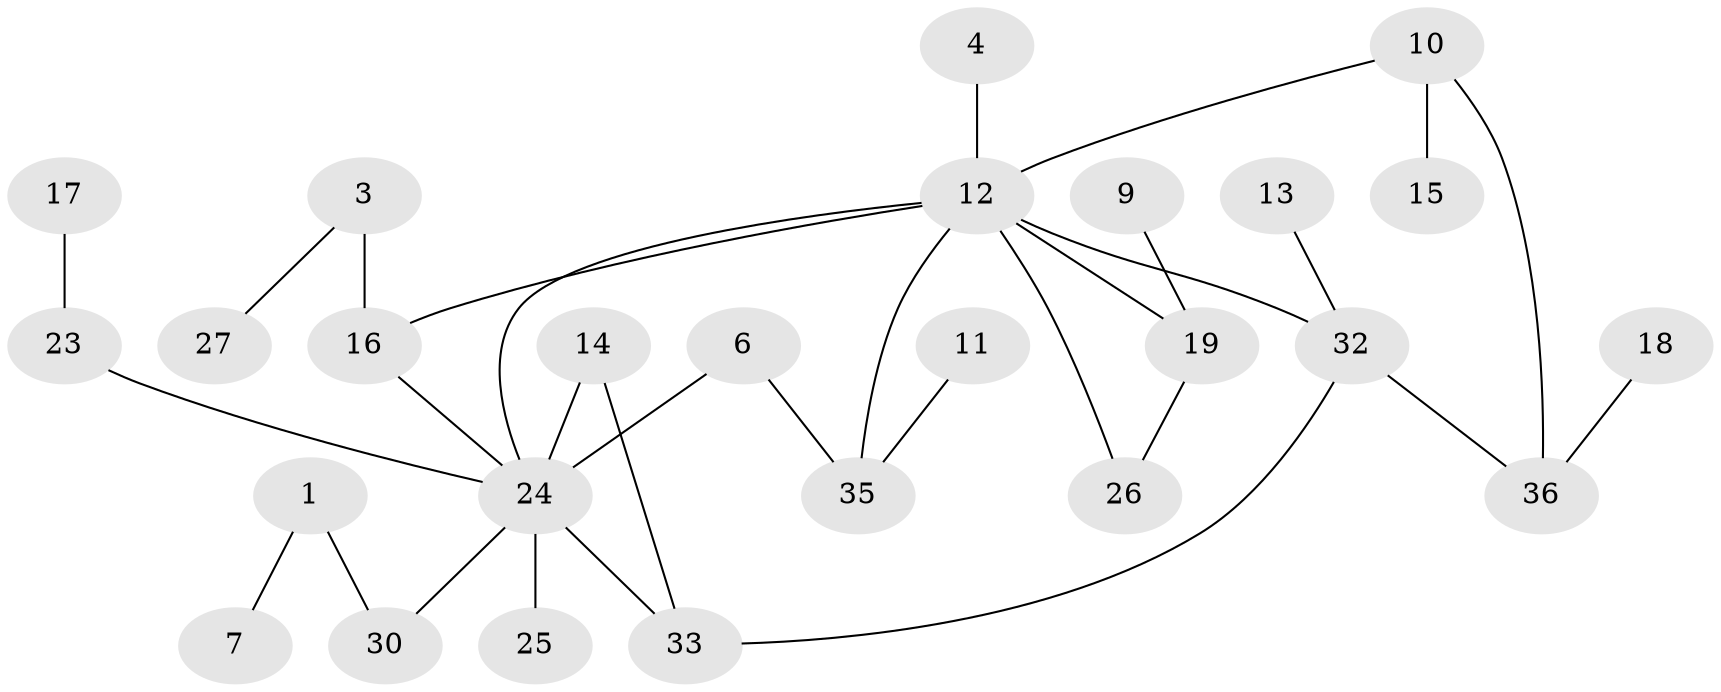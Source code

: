 // original degree distribution, {2: 0.29411764705882354, 0: 0.14705882352941177, 1: 0.2647058823529412, 4: 0.07352941176470588, 5: 0.029411764705882353, 3: 0.17647058823529413, 6: 0.014705882352941176}
// Generated by graph-tools (version 1.1) at 2025/33/03/09/25 02:33:54]
// undirected, 26 vertices, 31 edges
graph export_dot {
graph [start="1"]
  node [color=gray90,style=filled];
  1;
  3;
  4;
  6;
  7;
  9;
  10;
  11;
  12;
  13;
  14;
  15;
  16;
  17;
  18;
  19;
  23;
  24;
  25;
  26;
  27;
  30;
  32;
  33;
  35;
  36;
  1 -- 7 [weight=1.0];
  1 -- 30 [weight=1.0];
  3 -- 16 [weight=2.0];
  3 -- 27 [weight=1.0];
  4 -- 12 [weight=1.0];
  6 -- 24 [weight=2.0];
  6 -- 35 [weight=1.0];
  9 -- 19 [weight=1.0];
  10 -- 12 [weight=1.0];
  10 -- 15 [weight=1.0];
  10 -- 36 [weight=1.0];
  11 -- 35 [weight=1.0];
  12 -- 16 [weight=1.0];
  12 -- 19 [weight=1.0];
  12 -- 24 [weight=1.0];
  12 -- 26 [weight=1.0];
  12 -- 32 [weight=1.0];
  12 -- 35 [weight=1.0];
  13 -- 32 [weight=1.0];
  14 -- 24 [weight=1.0];
  14 -- 33 [weight=1.0];
  16 -- 24 [weight=1.0];
  17 -- 23 [weight=1.0];
  18 -- 36 [weight=2.0];
  19 -- 26 [weight=1.0];
  23 -- 24 [weight=1.0];
  24 -- 25 [weight=1.0];
  24 -- 30 [weight=1.0];
  24 -- 33 [weight=1.0];
  32 -- 33 [weight=1.0];
  32 -- 36 [weight=2.0];
}
